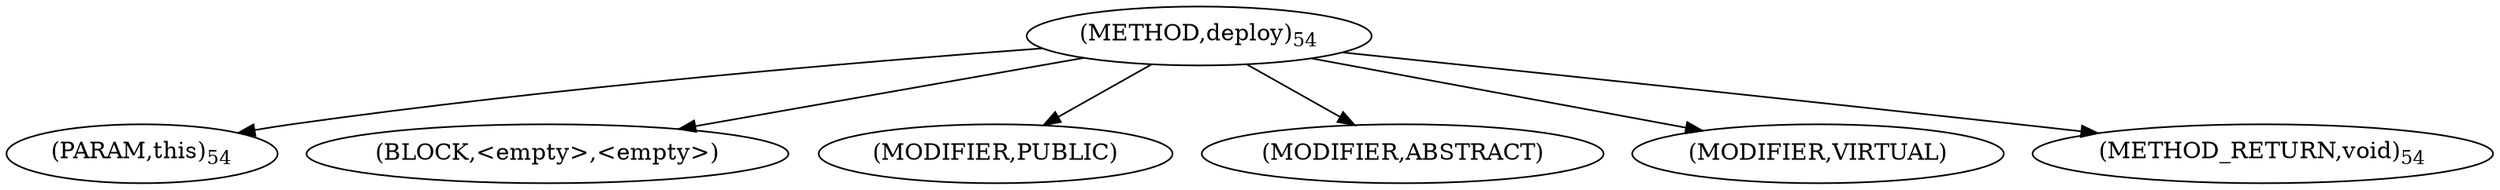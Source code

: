 digraph "deploy" {  
"20" [label = <(METHOD,deploy)<SUB>54</SUB>> ]
"21" [label = <(PARAM,this)<SUB>54</SUB>> ]
"22" [label = <(BLOCK,&lt;empty&gt;,&lt;empty&gt;)> ]
"23" [label = <(MODIFIER,PUBLIC)> ]
"24" [label = <(MODIFIER,ABSTRACT)> ]
"25" [label = <(MODIFIER,VIRTUAL)> ]
"26" [label = <(METHOD_RETURN,void)<SUB>54</SUB>> ]
  "20" -> "21" 
  "20" -> "22" 
  "20" -> "23" 
  "20" -> "24" 
  "20" -> "25" 
  "20" -> "26" 
}
